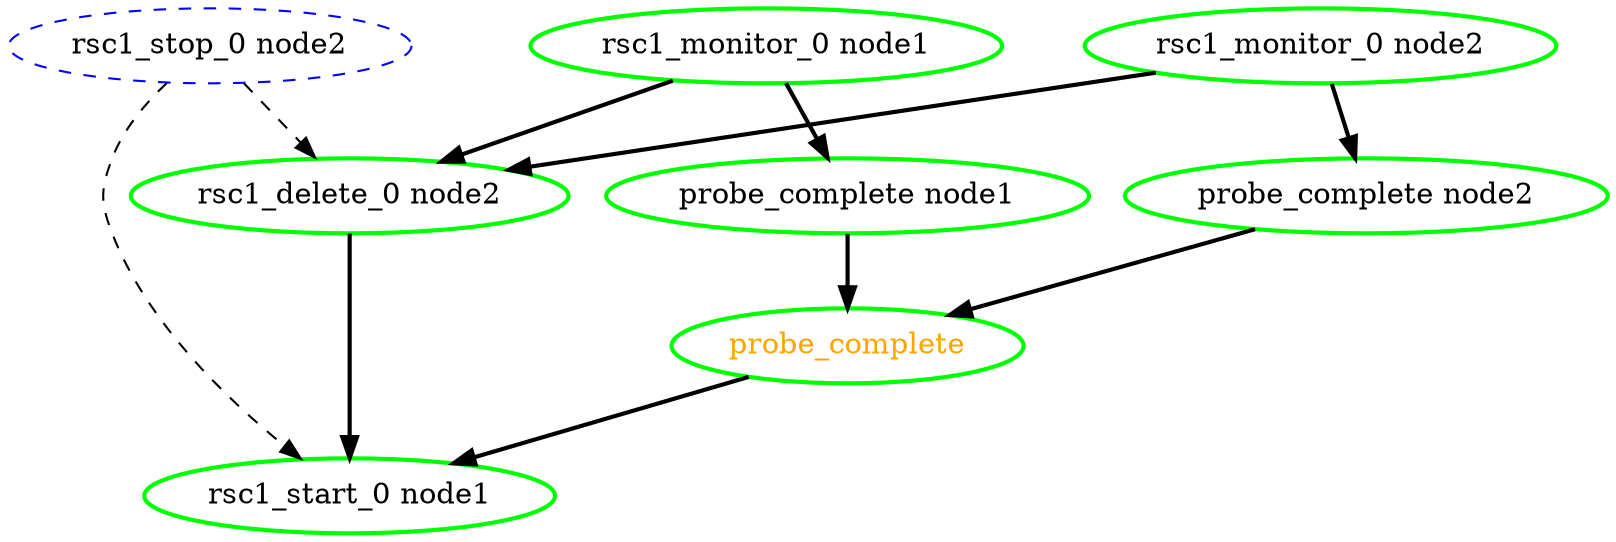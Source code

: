 digraph "g" {
	size = "30,30"
"rsc1_stop_0 node2" [ style="dashed" color="blue" fontcolor="black" ]
"rsc1_delete_0 node2" [ style=bold color="green" fontcolor="black" ]
"probe_complete" [ style=bold color="green" fontcolor="orange" ]
"probe_complete node1" [ style=bold color="green" fontcolor="black" ]
"rsc1_monitor_0 node1" [ style=bold color="green" fontcolor="black" ]
"probe_complete node2" [ style=bold color="green" fontcolor="black" ]
"rsc1_monitor_0 node2" [ style=bold color="green" fontcolor="black" ]
"rsc1_start_0 node1" [ style=bold color="green" fontcolor="black" ]
"rsc1_stop_0 node2" -> "rsc1_delete_0 node2" [ style = dashed]
"rsc1_monitor_0 node1" -> "rsc1_delete_0 node2" [ style = bold]
"rsc1_monitor_0 node2" -> "rsc1_delete_0 node2" [ style = bold]
"probe_complete node1" -> "probe_complete" [ style = bold]
"probe_complete node2" -> "probe_complete" [ style = bold]
"rsc1_monitor_0 node1" -> "probe_complete node1" [ style = bold]
"rsc1_monitor_0 node2" -> "probe_complete node2" [ style = bold]
"rsc1_stop_0 node2" -> "rsc1_start_0 node1" [ style = dashed]
"rsc1_delete_0 node2" -> "rsc1_start_0 node1" [ style = bold]
"probe_complete" -> "rsc1_start_0 node1" [ style = bold]
}
